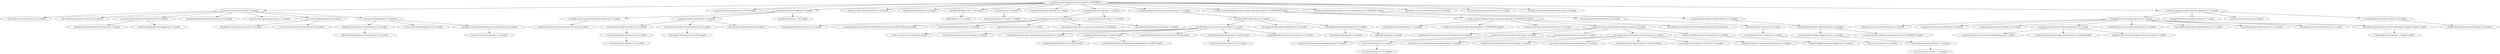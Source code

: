 digraph "ru.yandex.autotests:passport-api-common:jar:1.6-SNAPSHOT" { 
	"ru.yandex.autotests:passport-api-common:jar:1.6-SNAPSHOT" -> "io.rest-assured:rest-assured:jar:4.3.0:compile" ; 
	"ru.yandex.autotests:passport-api-common:jar:1.6-SNAPSHOT" -> "ru.qatools.commons:properties:jar:2.0.RC5:compile" ; 
	"ru.yandex.autotests:passport-api-common:jar:1.6-SNAPSHOT" -> "ru.yandex.qatools:secrets-loader:jar:1.0:compile" ; 
	"ru.yandex.autotests:passport-api-common:jar:1.6-SNAPSHOT" -> "commons-codec:commons-codec:jar:1.14:compile" ; 
	"ru.yandex.autotests:passport-api-common:jar:1.6-SNAPSHOT" -> "org.hamcrest:hamcrest:jar:2.2:compile" ; 
	"ru.yandex.autotests:passport-api-common:jar:1.6-SNAPSHOT" -> "org.slf4j:slf4j-log4j12:jar:1.7.23:compile" ; 
	"ru.yandex.autotests:passport-api-common:jar:1.6-SNAPSHOT" -> "junit:junit:jar:4.13:compile" ; 
	"ru.yandex.autotests:passport-api-common:jar:1.6-SNAPSHOT" -> "org.exparity:hamcrest-date:jar:2.0.7:compile" ; 
	"ru.yandex.autotests:passport-api-common:jar:1.6-SNAPSHOT" -> "com.spotify:hamcrest-pojo:jar:1.1.5:compile" ; 
	"ru.yandex.autotests:passport-api-common:jar:1.6-SNAPSHOT" -> "ru.yandex.qatools.matchers:common-matchers:jar:1.4.1:compile" ; 
	"ru.yandex.autotests:passport-api-common:jar:1.6-SNAPSHOT" -> "ru.yandex.autotests.plugins.testpers:testpers-api-report-utils:jar:1.5-SNAPSHOT:compile" ; 
	"ru.yandex.autotests:passport-api-common:jar:1.6-SNAPSHOT" -> "ru.yandex.autotests.plugins.testpers:rest-assured-logger:jar:1.5-SNAPSHOT:compile" ; 
	"ru.yandex.autotests:passport-api-common:jar:1.6-SNAPSHOT" -> "org.apache.commons:commons-lang3:jar:3.10:compile" ; 
	"ru.yandex.autotests:passport-api-common:jar:1.6-SNAPSHOT" -> "ru.yandex.aqua:aqua-annotations:jar:2.5.1:compile" ; 
	"ru.yandex.autotests:passport-api-common:jar:1.6-SNAPSHOT" -> "ru.yandex.autotests:aspectj-weaver-only-ru:jar:1.2:compile" ; 
	"ru.yandex.autotests:passport-api-common:jar:1.6-SNAPSHOT" -> "ru.yandex.aqua:aqua-project-generator-plugin:jar:2.5.1:compile" ; 
	"io.rest-assured:rest-assured:jar:4.3.0:compile" -> "org.codehaus.groovy:groovy:jar:3.0.2:compile" ; 
	"io.rest-assured:rest-assured:jar:4.3.0:compile" -> "org.codehaus.groovy:groovy-xml:jar:3.0.2:compile" ; 
	"io.rest-assured:rest-assured:jar:4.3.0:compile" -> "org.apache.httpcomponents:httpclient:jar:4.5.12:compile" ; 
	"io.rest-assured:rest-assured:jar:4.3.0:compile" -> "org.apache.httpcomponents:httpmime:jar:4.5.3:compile" ; 
	"io.rest-assured:rest-assured:jar:4.3.0:compile" -> "org.ccil.cowan.tagsoup:tagsoup:jar:1.2.1:compile" ; 
	"io.rest-assured:rest-assured:jar:4.3.0:compile" -> "io.rest-assured:json-path:jar:4.3.0:compile" ; 
	"io.rest-assured:rest-assured:jar:4.3.0:compile" -> "io.rest-assured:xml-path:jar:4.3.0:compile" ; 
	"org.apache.httpcomponents:httpclient:jar:4.5.12:compile" -> "org.apache.httpcomponents:httpcore:jar:4.4.13:compile" ; 
	"org.apache.httpcomponents:httpclient:jar:4.5.12:compile" -> "commons-logging:commons-logging:jar:1.2:compile" ; 
	"io.rest-assured:json-path:jar:4.3.0:compile" -> "org.codehaus.groovy:groovy-json:jar:3.0.2:compile" ; 
	"io.rest-assured:json-path:jar:4.3.0:compile" -> "io.rest-assured:rest-assured-common:jar:4.3.0:compile" ; 
	"io.rest-assured:xml-path:jar:4.3.0:compile" -> "jakarta.xml.bind:jakarta.xml.bind-api:jar:2.3.2:compile" ; 
	"io.rest-assured:xml-path:jar:4.3.0:compile" -> "com.sun.xml.bind:jaxb-osgi:jar:2.3.0.1:compile" ; 
	"io.rest-assured:xml-path:jar:4.3.0:compile" -> "org.apache.sling:org.apache.sling.javax.activation:jar:0.1.0:compile" ; 
	"jakarta.xml.bind:jakarta.xml.bind-api:jar:2.3.2:compile" -> "jakarta.activation:jakarta.activation-api:jar:1.2.1:compile" ; 
	"org.apache.sling:org.apache.sling.javax.activation:jar:0.1.0:compile" -> "javax.activation:activation:jar:1.1.1:compile" ; 
	"ru.yandex.qatools:secrets-loader:jar:1.0:compile" -> "ru.yandex.qatools.properties:properties-loader:jar:1.5:compile" ; 
	"ru.yandex.qatools:secrets-loader:jar:1.0:compile" -> "ru.yandex.qatools:vault-client:jar:1.0:compile" ; 
	"ru.yandex.qatools:secrets-loader:jar:1.0:compile" -> "org.slf4j:slf4j-api:jar:1.7.25:compile" ; 
	"ru.yandex.qatools.properties:properties-loader:jar:1.5:compile" -> "commons-beanutils:commons-beanutils-core:jar:1.8.3:compile" ; 
	"ru.yandex.qatools:vault-client:jar:1.0:compile" -> "com.squareup.retrofit2:retrofit:jar:2.4.0:compile" ; 
	"ru.yandex.qatools:vault-client:jar:1.0:compile" -> "com.squareup.retrofit2:converter-gson:jar:2.4.0:compile" ; 
	"ru.yandex.qatools:vault-client:jar:1.0:compile" -> "commons-lang:commons-lang:jar:2.6:compile" ; 
	"com.squareup.retrofit2:retrofit:jar:2.4.0:compile" -> "com.squareup.okhttp3:okhttp:jar:3.10.0:compile" ; 
	"com.squareup.okhttp3:okhttp:jar:3.10.0:compile" -> "com.squareup.okio:okio:jar:1.14.0:compile" ; 
	"com.squareup.retrofit2:converter-gson:jar:2.4.0:compile" -> "com.google.code.gson:gson:jar:2.8.6:compile" ; 
	"org.slf4j:slf4j-log4j12:jar:1.7.23:compile" -> "log4j:log4j:jar:1.2.17:compile" ; 
	"junit:junit:jar:4.13:compile" -> "org.hamcrest:hamcrest-core:jar:1.3:compile" ; 
	"com.spotify:hamcrest-pojo:jar:1.1.5:compile" -> "com.google.guava:guava:jar:29.0-jre:compile" ; 
	"com.spotify:hamcrest-pojo:jar:1.1.5:compile" -> "com.spotify:hamcrest-util:jar:1.1.5:compile" ; 
	"com.google.guava:guava:jar:29.0-jre:compile" -> "com.google.guava:failureaccess:jar:1.0.1:compile" ; 
	"com.google.guava:guava:jar:29.0-jre:compile" -> "com.google.guava:listenablefuture:jar:9999.0-empty-to-avoid-conflict-with-guava:compile" ; 
	"com.google.guava:guava:jar:29.0-jre:compile" -> "com.google.code.findbugs:jsr305:jar:3.0.2:compile" ; 
	"com.google.guava:guava:jar:29.0-jre:compile" -> "org.checkerframework:checker-qual:jar:2.11.1:compile" ; 
	"com.google.guava:guava:jar:29.0-jre:compile" -> "com.google.errorprone:error_prone_annotations:jar:2.3.4:compile" ; 
	"com.google.guava:guava:jar:29.0-jre:compile" -> "com.google.j2objc:j2objc-annotations:jar:1.3:compile" ; 
	"ru.yandex.qatools.matchers:common-matchers:jar:1.4.1:compile" -> "ru.lanwen.diff:uri-differ-lib:jar:1.2:compile" ; 
	"ru.lanwen.diff:uri-differ-lib:jar:1.2:compile" -> "org.glassfish.jersey.core:jersey-common:jar:2.11:compile" ; 
	"ru.lanwen.diff:uri-differ-lib:jar:1.2:compile" -> "com.googlecode.java-diff-utils:diffutils:jar:1.3.0:compile" ; 
	"ru.lanwen.diff:uri-differ-lib:jar:1.2:compile" -> "com.googlecode.lambdaj:lambdaj:jar:2.3.3:compile" ; 
	"org.glassfish.jersey.core:jersey-common:jar:2.11:compile" -> "javax.ws.rs:javax.ws.rs-api:jar:2.0:compile" ; 
	"org.glassfish.jersey.core:jersey-common:jar:2.11:compile" -> "javax.annotation:javax.annotation-api:jar:1.2:compile" ; 
	"org.glassfish.jersey.core:jersey-common:jar:2.11:compile" -> "org.glassfish.jersey.bundles.repackaged:jersey-guava:jar:2.11:compile" ; 
	"org.glassfish.jersey.core:jersey-common:jar:2.11:compile" -> "org.glassfish.hk2:hk2-api:jar:2.3.0-b05:compile" ; 
	"org.glassfish.jersey.core:jersey-common:jar:2.11:compile" -> "org.glassfish.hk2.external:javax.inject:jar:2.3.0-b05:compile" ; 
	"org.glassfish.jersey.core:jersey-common:jar:2.11:compile" -> "org.glassfish.hk2:hk2-locator:jar:2.3.0-b05:compile" ; 
	"org.glassfish.jersey.core:jersey-common:jar:2.11:compile" -> "org.glassfish.hk2:osgi-resource-locator:jar:1.0.1:compile" ; 
	"org.glassfish.hk2:hk2-api:jar:2.3.0-b05:compile" -> "org.glassfish.hk2:hk2-utils:jar:2.3.0-b05:compile" ; 
	"org.glassfish.hk2:hk2-api:jar:2.3.0-b05:compile" -> "org.glassfish.hk2.external:aopalliance-repackaged:jar:2.3.0-b05:compile" ; 
	"org.glassfish.hk2:hk2-locator:jar:2.3.0-b05:compile" -> "org.javassist:javassist:jar:3.18.1-GA:compile" ; 
	"com.googlecode.lambdaj:lambdaj:jar:2.3.3:compile" -> "org.objenesis:objenesis:jar:1.2:compile" ; 
	"com.googlecode.lambdaj:lambdaj:jar:2.3.3:compile" -> "cglib:cglib-nodep:jar:2.2:compile" ; 
	"ru.yandex.autotests.plugins.testpers:testpers-api-report-utils:jar:1.5-SNAPSHOT:compile" -> "ru.yandex.autotests.plugins:testpers-api-report-plugin:jar:1.4-SNAPSHOT:compile" ; 
	"ru.yandex.autotests.plugins.testpers:testpers-api-report-utils:jar:1.5-SNAPSHOT:compile" -> "com.jayway.jsonpath:json-path:jar:2.2.0:compile" ; 
	"ru.yandex.autotests.plugins:testpers-api-report-plugin:jar:1.4-SNAPSHOT:compile" -> "org.rendersnake:rendersnake:jar:1.7.2:compile" ; 
	"ru.yandex.autotests.plugins:testpers-api-report-plugin:jar:1.4-SNAPSHOT:compile" -> "ru.yandex.autotests.plugins:aqua-report-plugin:jar:1.0-SNAPSHOT:compile" ; 
	"ru.yandex.autotests.plugins:testpers-api-report-plugin:jar:1.4-SNAPSHOT:compile" -> "commons-beanutils:commons-beanutils:jar:1.8.3:compile" ; 
	"ru.yandex.autotests.plugins:testpers-api-report-plugin:jar:1.4-SNAPSHOT:compile" -> "org.apache.maven.reporting:maven-reporting-impl:jar:2.2:compile" ; 
	"ru.yandex.autotests.plugins:testpers-api-report-plugin:jar:1.4-SNAPSHOT:compile" -> "org.apache.maven.plugin-tools:maven-plugin-annotations:jar:3.2:compile" ; 
	"org.apache.maven.reporting:maven-reporting-impl:jar:2.2:compile" -> "org.apache.maven.reporting:maven-reporting-api:jar:3.0:compile" ; 
	"org.apache.maven.reporting:maven-reporting-impl:jar:2.2:compile" -> "org.apache.maven.doxia:doxia-sink-api:jar:1.2:compile" ; 
	"org.apache.maven.reporting:maven-reporting-impl:jar:2.2:compile" -> "org.apache.maven.doxia:doxia-core:jar:1.2:compile" ; 
	"org.apache.maven.reporting:maven-reporting-impl:jar:2.2:compile" -> "org.apache.maven.doxia:doxia-site-renderer:jar:1.2:compile" ; 
	"org.apache.maven.reporting:maven-reporting-impl:jar:2.2:compile" -> "commons-validator:commons-validator:jar:1.3.1:compile" ; 
	"org.apache.maven.doxia:doxia-sink-api:jar:1.2:compile" -> "org.apache.maven.doxia:doxia-logging-api:jar:1.2:compile" ; 
	"org.apache.maven.doxia:doxia-core:jar:1.2:compile" -> "xerces:xercesImpl:jar:2.9.1:compile" ; 
	"xerces:xercesImpl:jar:2.9.1:compile" -> "xml-apis:xml-apis:jar:1.4.01:compile" ; 
	"org.apache.maven.doxia:doxia-site-renderer:jar:1.2:compile" -> "org.apache.maven.doxia:doxia-decoration-model:jar:1.2:compile" ; 
	"org.apache.maven.doxia:doxia-site-renderer:jar:1.2:compile" -> "org.apache.maven.doxia:doxia-module-xhtml:jar:1.2:compile" ; 
	"org.apache.maven.doxia:doxia-site-renderer:jar:1.2:compile" -> "org.apache.maven.doxia:doxia-module-fml:jar:1.2:compile" ; 
	"org.apache.maven.doxia:doxia-site-renderer:jar:1.2:compile" -> "org.codehaus.plexus:plexus-i18n:jar:1.0-beta-7:compile" ; 
	"org.apache.maven.doxia:doxia-site-renderer:jar:1.2:compile" -> "org.codehaus.plexus:plexus-velocity:jar:1.1.7:compile" ; 
	"org.apache.maven.doxia:doxia-site-renderer:jar:1.2:compile" -> "commons-collections:commons-collections:jar:3.2.1:compile" ; 
	"commons-validator:commons-validator:jar:1.3.1:compile" -> "commons-digester:commons-digester:jar:1.6:compile" ; 
	"com.jayway.jsonpath:json-path:jar:2.2.0:compile" -> "net.minidev:json-smart:jar:2.2.1:compile" ; 
	"net.minidev:json-smart:jar:2.2.1:compile" -> "net.minidev:accessors-smart:jar:1.1:compile" ; 
	"net.minidev:accessors-smart:jar:1.1:compile" -> "org.ow2.asm:asm:jar:5.0.3:compile" ; 
	"ru.yandex.autotests.plugins.testpers:rest-assured-logger:jar:1.5-SNAPSHOT:compile" -> "ru.yandex.qatools.elliptics:elliptics-fluent:jar:1.3:compile" ; 
	"ru.yandex.qatools.elliptics:elliptics-fluent:jar:1.3:compile" -> "ru.yandex.qatools.elliptics:elliptics-client:jar:1.2:compile" ; 
	"ru.yandex.qatools.elliptics:elliptics-client:jar:1.2:compile" -> "ru.yandex.qatools.elliptics:elliptics-api:jar:1.2:compile" ; 
	"ru.yandex.qatools.elliptics:elliptics-client:jar:1.2:compile" -> "ru.yandex.autotests:selenium-box-properties:jar:1.0-SNAPSHOT:compile" ; 
	"ru.yandex.qatools.elliptics:elliptics-api:jar:1.2:compile" -> "com.sun.jersey:jersey-bundle:jar:1.17:compile" ; 
	"com.sun.jersey:jersey-bundle:jar:1.17:compile" -> "javax.ws.rs:jsr311-api:jar:1.1.1:compile" ; 
	"ru.yandex.aqua:aqua-project-generator-plugin:jar:2.5.1:compile" -> "org.apache.maven:maven-project:jar:2.2.1:compile" ; 
	"ru.yandex.aqua:aqua-project-generator-plugin:jar:2.5.1:compile" -> "org.apache.maven:maven-plugin-api:jar:2.2.1:compile" ; 
	"ru.yandex.aqua:aqua-project-generator-plugin:jar:2.5.1:compile" -> "commons-io:commons-io:jar:2.4:compile" ; 
	"ru.yandex.aqua:aqua-project-generator-plugin:jar:2.5.1:compile" -> "ru.yandex.aqua:aqua-cli-jaxrs-client:jar:1.32:compile" ; 
	"org.apache.maven:maven-project:jar:2.2.1:compile" -> "org.apache.maven:maven-settings:jar:2.2.1:compile" ; 
	"org.apache.maven:maven-project:jar:2.2.1:compile" -> "org.apache.maven:maven-profile:jar:2.2.1:compile" ; 
	"org.apache.maven:maven-project:jar:2.2.1:compile" -> "org.apache.maven:maven-model:jar:2.2.1:compile" ; 
	"org.apache.maven:maven-project:jar:2.2.1:compile" -> "org.apache.maven:maven-artifact-manager:jar:2.2.1:compile" ; 
	"org.apache.maven:maven-project:jar:2.2.1:compile" -> "org.apache.maven:maven-plugin-registry:jar:2.2.1:compile" ; 
	"org.apache.maven:maven-project:jar:2.2.1:compile" -> "org.codehaus.plexus:plexus-interpolation:jar:1.11:compile" ; 
	"org.apache.maven:maven-project:jar:2.2.1:compile" -> "org.codehaus.plexus:plexus-utils:jar:1.5.15:compile" ; 
	"org.apache.maven:maven-project:jar:2.2.1:compile" -> "org.apache.maven:maven-artifact:jar:2.2.1:compile" ; 
	"org.apache.maven:maven-project:jar:2.2.1:compile" -> "org.codehaus.plexus:plexus-container-default:jar:1.0-alpha-9-stable-1:compile" ; 
	"org.apache.maven:maven-artifact-manager:jar:2.2.1:compile" -> "org.apache.maven:maven-repository-metadata:jar:2.2.1:compile" ; 
	"org.apache.maven:maven-artifact-manager:jar:2.2.1:compile" -> "org.apache.maven.wagon:wagon-provider-api:jar:1.0-beta-6:compile" ; 
	"org.apache.maven:maven-artifact-manager:jar:2.2.1:compile" -> "backport-util-concurrent:backport-util-concurrent:jar:3.1:compile" ; 
	"org.codehaus.plexus:plexus-container-default:jar:1.0-alpha-9-stable-1:compile" -> "classworlds:classworlds:jar:1.1-alpha-2:compile" ; 
	"ru.yandex.aqua:aqua-cli-jaxrs-client:jar:1.32:compile" -> "org.glassfish.jersey.core:jersey-client:jar:2.13:compile" ; 
 } 